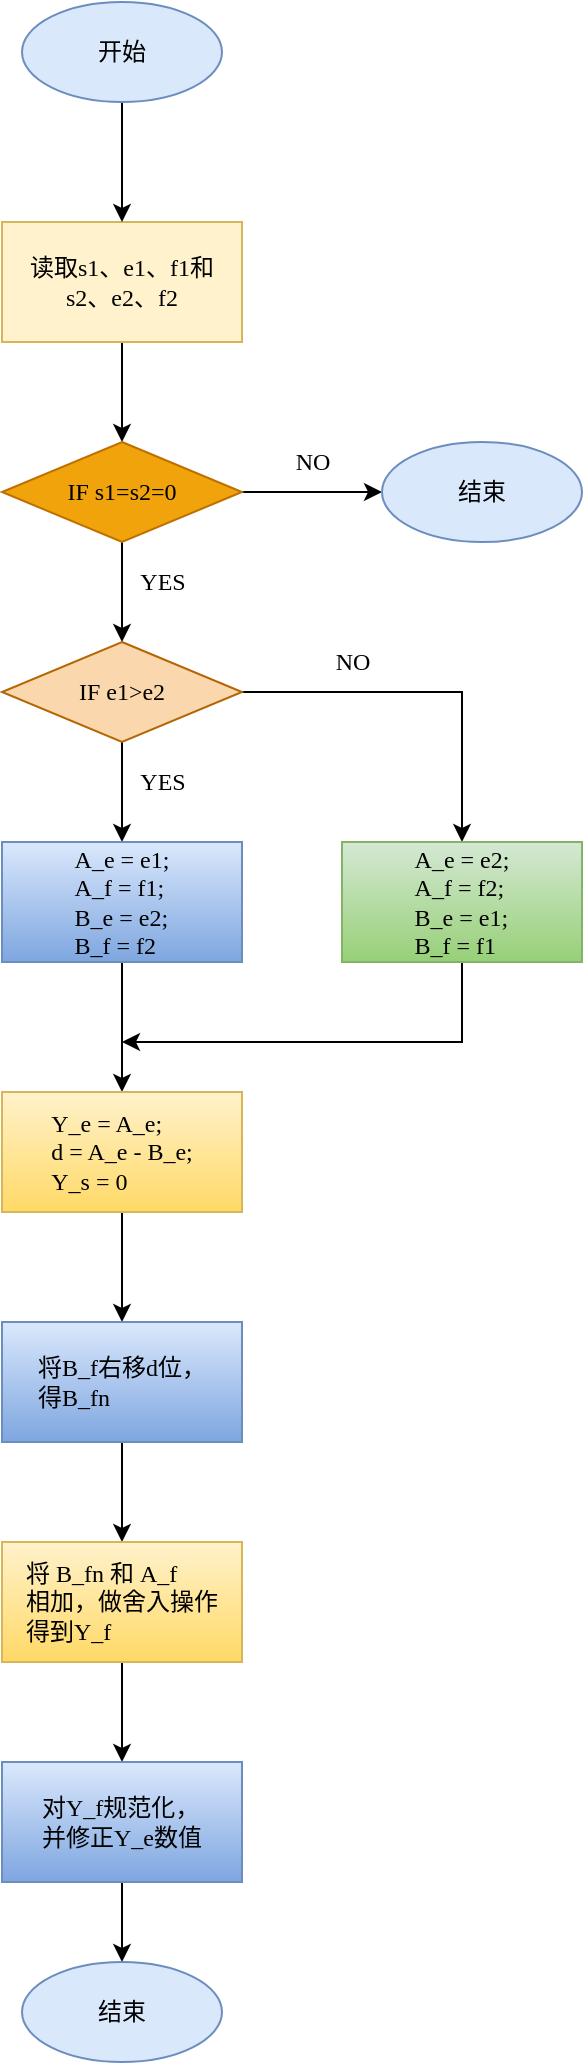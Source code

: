 <mxfile version="14.6.13" type="device" pages="3"><diagram id="uxfFzszwi54M30pBVf3d" name="加法器"><mxGraphModel dx="905" dy="672" grid="1" gridSize="10" guides="1" tooltips="1" connect="1" arrows="1" fold="1" page="1" pageScale="1" pageWidth="827" pageHeight="1169" math="0" shadow="0"><root><mxCell id="0"/><mxCell id="1" parent="0"/><mxCell id="9AxlJgv7MQp9vEivhyDV-3" style="edgeStyle=orthogonalEdgeStyle;rounded=0;orthogonalLoop=1;jettySize=auto;html=1;exitX=0.5;exitY=1;exitDx=0;exitDy=0;entryX=0.5;entryY=0;entryDx=0;entryDy=0;entryPerimeter=0;fontFamily=Times New Roman;" edge="1" parent="1" source="9AxlJgv7MQp9vEivhyDV-1" target="9AxlJgv7MQp9vEivhyDV-2"><mxGeometry relative="1" as="geometry"/></mxCell><mxCell id="9AxlJgv7MQp9vEivhyDV-1" value="&lt;font face=&quot;宋体&quot;&gt;读取&lt;/font&gt;s1、e1、f1&lt;font face=&quot;宋体&quot;&gt;和&lt;/font&gt;&lt;br&gt;s2、e2、f2" style="rounded=0;whiteSpace=wrap;html=1;fillColor=#fff2cc;strokeColor=#d6b656;fontFamily=Times New Roman;" vertex="1" parent="1"><mxGeometry x="320" y="150" width="120" height="60" as="geometry"/></mxCell><mxCell id="9AxlJgv7MQp9vEivhyDV-8" style="edgeStyle=orthogonalEdgeStyle;rounded=0;orthogonalLoop=1;jettySize=auto;html=1;exitX=0.5;exitY=1;exitDx=0;exitDy=0;exitPerimeter=0;entryX=0.5;entryY=0;entryDx=0;entryDy=0;entryPerimeter=0;fontFamily=Times New Roman;" edge="1" parent="1" source="9AxlJgv7MQp9vEivhyDV-2" target="9AxlJgv7MQp9vEivhyDV-6"><mxGeometry relative="1" as="geometry"/></mxCell><mxCell id="9AxlJgv7MQp9vEivhyDV-28" style="edgeStyle=orthogonalEdgeStyle;rounded=0;orthogonalLoop=1;jettySize=auto;html=1;exitX=1;exitY=0.5;exitDx=0;exitDy=0;exitPerimeter=0;entryX=0;entryY=0.5;entryDx=0;entryDy=0;fontFamily=Times New Roman;" edge="1" parent="1" source="9AxlJgv7MQp9vEivhyDV-2" target="9AxlJgv7MQp9vEivhyDV-27"><mxGeometry relative="1" as="geometry"/></mxCell><mxCell id="9AxlJgv7MQp9vEivhyDV-2" value="IF s1=s2=0" style="strokeWidth=1;html=1;shape=mxgraph.flowchart.decision;whiteSpace=wrap;fillColor=#f0a30a;strokeColor=#BD7000;fontColor=#000000;fontFamily=Times New Roman;" vertex="1" parent="1"><mxGeometry x="320" y="260" width="120" height="50" as="geometry"/></mxCell><mxCell id="9AxlJgv7MQp9vEivhyDV-19" style="edgeStyle=orthogonalEdgeStyle;rounded=0;orthogonalLoop=1;jettySize=auto;html=1;exitX=0.5;exitY=1;exitDx=0;exitDy=0;entryX=0.5;entryY=0;entryDx=0;entryDy=0;fontFamily=Times New Roman;" edge="1" parent="1" source="9AxlJgv7MQp9vEivhyDV-5" target="9AxlJgv7MQp9vEivhyDV-1"><mxGeometry relative="1" as="geometry"/></mxCell><mxCell id="9AxlJgv7MQp9vEivhyDV-5" value="开始" style="ellipse;whiteSpace=wrap;html=1;strokeWidth=1;fillColor=#dae8fc;strokeColor=#6c8ebf;fontFamily=宋体;" vertex="1" parent="1"><mxGeometry x="330" y="40" width="100" height="50" as="geometry"/></mxCell><mxCell id="9AxlJgv7MQp9vEivhyDV-9" style="edgeStyle=orthogonalEdgeStyle;rounded=0;orthogonalLoop=1;jettySize=auto;html=1;exitX=0.5;exitY=1;exitDx=0;exitDy=0;exitPerimeter=0;entryX=0.5;entryY=0;entryDx=0;entryDy=0;fontFamily=Times New Roman;" edge="1" parent="1" source="9AxlJgv7MQp9vEivhyDV-6" target="9AxlJgv7MQp9vEivhyDV-7"><mxGeometry relative="1" as="geometry"/></mxCell><mxCell id="9AxlJgv7MQp9vEivhyDV-11" style="edgeStyle=orthogonalEdgeStyle;rounded=0;orthogonalLoop=1;jettySize=auto;html=1;exitX=1;exitY=0.5;exitDx=0;exitDy=0;exitPerimeter=0;entryX=0.5;entryY=0;entryDx=0;entryDy=0;fontFamily=Times New Roman;" edge="1" parent="1" source="9AxlJgv7MQp9vEivhyDV-6" target="9AxlJgv7MQp9vEivhyDV-10"><mxGeometry relative="1" as="geometry"/></mxCell><mxCell id="9AxlJgv7MQp9vEivhyDV-6" value="IF e1&amp;gt;e2" style="strokeWidth=1;html=1;shape=mxgraph.flowchart.decision;whiteSpace=wrap;fillColor=#fad7ac;strokeColor=#b46504;fontFamily=Times New Roman;" vertex="1" parent="1"><mxGeometry x="320" y="360" width="120" height="50" as="geometry"/></mxCell><mxCell id="9AxlJgv7MQp9vEivhyDV-20" style="edgeStyle=orthogonalEdgeStyle;rounded=0;orthogonalLoop=1;jettySize=auto;html=1;exitX=0.5;exitY=1;exitDx=0;exitDy=0;entryX=0.5;entryY=0;entryDx=0;entryDy=0;fontFamily=Times New Roman;" edge="1" parent="1" source="9AxlJgv7MQp9vEivhyDV-7" target="9AxlJgv7MQp9vEivhyDV-14"><mxGeometry relative="1" as="geometry"/></mxCell><mxCell id="9AxlJgv7MQp9vEivhyDV-7" value="&lt;div style=&quot;text-align: left&quot;&gt;&lt;span&gt;A_e = e1;&lt;/span&gt;&lt;/div&gt;&lt;div style=&quot;text-align: left&quot;&gt;&lt;span&gt;A_f = f1;&lt;/span&gt;&lt;/div&gt;&lt;div style=&quot;text-align: left&quot;&gt;&lt;span&gt;B_e = e2;&lt;/span&gt;&lt;/div&gt;&lt;div style=&quot;text-align: left&quot;&gt;B_f = f2&lt;/div&gt;" style="rounded=0;whiteSpace=wrap;html=1;fillColor=#dae8fc;strokeColor=#6c8ebf;gradientColor=#7ea6e0;fontFamily=Times New Roman;" vertex="1" parent="1"><mxGeometry x="320" y="460" width="120" height="60" as="geometry"/></mxCell><mxCell id="9AxlJgv7MQp9vEivhyDV-21" style="edgeStyle=orthogonalEdgeStyle;rounded=0;orthogonalLoop=1;jettySize=auto;html=1;exitX=0.5;exitY=1;exitDx=0;exitDy=0;fontFamily=Times New Roman;" edge="1" parent="1" source="9AxlJgv7MQp9vEivhyDV-10"><mxGeometry relative="1" as="geometry"><mxPoint x="380" y="560" as="targetPoint"/><Array as="points"><mxPoint x="550" y="560"/></Array></mxGeometry></mxCell><mxCell id="9AxlJgv7MQp9vEivhyDV-10" value="&lt;div style=&quot;text-align: left&quot;&gt;&lt;span&gt;A_e = e2;&lt;/span&gt;&lt;/div&gt;&lt;div style=&quot;text-align: left&quot;&gt;&lt;span&gt;A_f = f2;&lt;/span&gt;&lt;/div&gt;&lt;div style=&quot;text-align: left&quot;&gt;&lt;span&gt;B_e = e1;&lt;/span&gt;&lt;/div&gt;&lt;div style=&quot;text-align: left&quot;&gt;B_f = f1&lt;/div&gt;" style="rounded=0;whiteSpace=wrap;html=1;gradientColor=#97d077;fillColor=#d5e8d4;strokeColor=#82b366;fontFamily=Times New Roman;" vertex="1" parent="1"><mxGeometry x="490" y="460" width="120" height="60" as="geometry"/></mxCell><mxCell id="9AxlJgv7MQp9vEivhyDV-12" value="YES" style="text;html=1;align=center;verticalAlign=middle;resizable=0;points=[];autosize=1;strokeColor=none;fontFamily=Times New Roman;" vertex="1" parent="1"><mxGeometry x="380" y="420" width="40" height="20" as="geometry"/></mxCell><mxCell id="9AxlJgv7MQp9vEivhyDV-13" value="NO" style="text;html=1;align=center;verticalAlign=middle;resizable=0;points=[];autosize=1;strokeColor=none;fontFamily=Times New Roman;" vertex="1" parent="1"><mxGeometry x="480" y="360" width="30" height="20" as="geometry"/></mxCell><mxCell id="9AxlJgv7MQp9vEivhyDV-22" style="edgeStyle=orthogonalEdgeStyle;rounded=0;orthogonalLoop=1;jettySize=auto;html=1;entryX=0.5;entryY=0;entryDx=0;entryDy=0;fontFamily=Times New Roman;" edge="1" parent="1" source="9AxlJgv7MQp9vEivhyDV-14" target="9AxlJgv7MQp9vEivhyDV-15"><mxGeometry relative="1" as="geometry"/></mxCell><mxCell id="9AxlJgv7MQp9vEivhyDV-14" value="&lt;div style=&quot;text-align: left&quot;&gt;&lt;span&gt;Y_e = A_e;&lt;/span&gt;&lt;/div&gt;&lt;div style=&quot;text-align: left&quot;&gt;&lt;span&gt;d = A_e - B_e;&lt;/span&gt;&lt;/div&gt;&lt;div style=&quot;text-align: left&quot;&gt;&lt;span&gt;Y_s = 0&lt;/span&gt;&lt;/div&gt;" style="rounded=0;whiteSpace=wrap;html=1;gradientColor=#ffd966;fillColor=#fff2cc;strokeColor=#d6b656;fontFamily=Times New Roman;" vertex="1" parent="1"><mxGeometry x="320" y="585" width="120" height="60" as="geometry"/></mxCell><mxCell id="9AxlJgv7MQp9vEivhyDV-23" style="edgeStyle=orthogonalEdgeStyle;rounded=0;orthogonalLoop=1;jettySize=auto;html=1;exitX=0.5;exitY=1;exitDx=0;exitDy=0;entryX=0.5;entryY=0;entryDx=0;entryDy=0;fontFamily=Times New Roman;" edge="1" parent="1" source="9AxlJgv7MQp9vEivhyDV-15" target="9AxlJgv7MQp9vEivhyDV-16"><mxGeometry relative="1" as="geometry"/></mxCell><mxCell id="9AxlJgv7MQp9vEivhyDV-15" value="&lt;div style=&quot;text-align: left&quot;&gt;&lt;font face=&quot;宋体&quot;&gt;将&lt;/font&gt;B_f&lt;font face=&quot;宋体&quot;&gt;右移&lt;/font&gt;d&lt;font face=&quot;宋体&quot;&gt;位&lt;/font&gt;，&lt;/div&gt;&lt;div style=&quot;text-align: left&quot;&gt;&lt;font face=&quot;宋体&quot;&gt;得&lt;/font&gt;B_fn&lt;/div&gt;" style="rounded=0;whiteSpace=wrap;html=1;gradientColor=#7ea6e0;fillColor=#dae8fc;strokeColor=#6c8ebf;fontFamily=Times New Roman;" vertex="1" parent="1"><mxGeometry x="320" y="700" width="120" height="60" as="geometry"/></mxCell><mxCell id="9AxlJgv7MQp9vEivhyDV-24" style="edgeStyle=orthogonalEdgeStyle;rounded=0;orthogonalLoop=1;jettySize=auto;html=1;exitX=0.5;exitY=1;exitDx=0;exitDy=0;entryX=0.5;entryY=0;entryDx=0;entryDy=0;fontFamily=Times New Roman;" edge="1" parent="1" source="9AxlJgv7MQp9vEivhyDV-16" target="9AxlJgv7MQp9vEivhyDV-17"><mxGeometry relative="1" as="geometry"/></mxCell><mxCell id="9AxlJgv7MQp9vEivhyDV-16" value="&lt;div style=&quot;text-align: left&quot;&gt;&lt;font face=&quot;宋体&quot;&gt;将&lt;/font&gt; B_fn &lt;font face=&quot;宋体&quot;&gt;和&lt;/font&gt; A_f&amp;nbsp;&lt;/div&gt;&lt;div style=&quot;text-align: left&quot;&gt;&lt;font face=&quot;宋体&quot;&gt;相加&lt;/font&gt;，&lt;span&gt;&lt;font face=&quot;宋体&quot;&gt;做舍入操作&lt;/font&gt;&lt;/span&gt;&lt;/div&gt;&lt;div style=&quot;text-align: left&quot;&gt;&lt;font face=&quot;宋体&quot;&gt;得到&lt;/font&gt;Y_f&lt;/div&gt;" style="rounded=0;whiteSpace=wrap;html=1;gradientColor=#ffd966;fillColor=#fff2cc;strokeColor=#d6b656;fontFamily=Times New Roman;" vertex="1" parent="1"><mxGeometry x="320" y="810" width="120" height="60" as="geometry"/></mxCell><mxCell id="9AxlJgv7MQp9vEivhyDV-25" style="edgeStyle=orthogonalEdgeStyle;rounded=0;orthogonalLoop=1;jettySize=auto;html=1;exitX=0.5;exitY=1;exitDx=0;exitDy=0;entryX=0.5;entryY=0;entryDx=0;entryDy=0;fontFamily=Times New Roman;" edge="1" parent="1" source="9AxlJgv7MQp9vEivhyDV-17" target="9AxlJgv7MQp9vEivhyDV-18"><mxGeometry relative="1" as="geometry"/></mxCell><mxCell id="9AxlJgv7MQp9vEivhyDV-17" value="&lt;div style=&quot;text-align: left&quot;&gt;&lt;font face=&quot;宋体&quot;&gt;对&lt;/font&gt;Y_f&lt;font face=&quot;宋体&quot;&gt;规范化&lt;/font&gt;，&lt;/div&gt;&lt;div style=&quot;text-align: left&quot;&gt;&lt;font face=&quot;宋体&quot;&gt;并修正&lt;/font&gt;Y_e&lt;font face=&quot;宋体&quot;&gt;数值&lt;/font&gt;&lt;/div&gt;" style="rounded=0;whiteSpace=wrap;html=1;gradientColor=#7ea6e0;fillColor=#dae8fc;strokeColor=#6c8ebf;fontFamily=Times New Roman;" vertex="1" parent="1"><mxGeometry x="320" y="920" width="120" height="60" as="geometry"/></mxCell><mxCell id="9AxlJgv7MQp9vEivhyDV-18" value="结束" style="ellipse;whiteSpace=wrap;html=1;strokeWidth=1;fillColor=#dae8fc;strokeColor=#6c8ebf;fontFamily=宋体;" vertex="1" parent="1"><mxGeometry x="330" y="1020" width="100" height="50" as="geometry"/></mxCell><mxCell id="9AxlJgv7MQp9vEivhyDV-26" value="YES" style="text;html=1;align=center;verticalAlign=middle;resizable=0;points=[];autosize=1;strokeColor=none;fontFamily=Times New Roman;" vertex="1" parent="1"><mxGeometry x="380" y="320" width="40" height="20" as="geometry"/></mxCell><mxCell id="9AxlJgv7MQp9vEivhyDV-27" value="结束" style="ellipse;whiteSpace=wrap;html=1;strokeWidth=1;fillColor=#dae8fc;strokeColor=#6c8ebf;fontFamily=宋体;" vertex="1" parent="1"><mxGeometry x="510" y="260" width="100" height="50" as="geometry"/></mxCell><mxCell id="9AxlJgv7MQp9vEivhyDV-29" value="NO" style="text;html=1;align=center;verticalAlign=middle;resizable=0;points=[];autosize=1;strokeColor=none;fontFamily=Times New Roman;" vertex="1" parent="1"><mxGeometry x="460" y="260" width="30" height="20" as="geometry"/></mxCell></root></mxGraphModel></diagram><diagram id="4FAd0KQdYvnbZPSqvtey" name="FPGA非相参"><mxGraphModel dx="905" dy="672" grid="1" gridSize="10" guides="1" tooltips="1" connect="1" arrows="1" fold="1" page="1" pageScale="1" pageWidth="827" pageHeight="1169" math="0" shadow="0"><root><mxCell id="x7FJ_SdOghpkXbZFqocr-0"/><mxCell id="x7FJ_SdOghpkXbZFqocr-1" parent="x7FJ_SdOghpkXbZFqocr-0"/><mxCell id="fGZprraynzAidi81lUwA-5" style="edgeStyle=orthogonalEdgeStyle;rounded=0;orthogonalLoop=1;jettySize=auto;html=1;exitX=0.5;exitY=1;exitDx=0;exitDy=0;entryX=0.5;entryY=0;entryDx=0;entryDy=0;fontFamily=Times New Roman;" edge="1" parent="x7FJ_SdOghpkXbZFqocr-1" source="W1B2mB-wxLCnKv9myrKR-0" target="W1B2mB-wxLCnKv9myrKR-1"><mxGeometry relative="1" as="geometry"/></mxCell><mxCell id="W1B2mB-wxLCnKv9myrKR-0" value="&lt;div style=&quot;text-align: left&quot;&gt;&lt;font&gt;ROM&lt;font face=&quot;宋体&quot;&gt;输出数据&lt;/font&gt;&lt;/font&gt;&lt;/div&gt;" style="rounded=0;whiteSpace=wrap;html=1;gradientColor=#7ea6e0;fillColor=#dae8fc;strokeColor=#6c8ebf;fontFamily=Times New Roman;" vertex="1" parent="x7FJ_SdOghpkXbZFqocr-1"><mxGeometry x="310" y="160" width="120" height="60" as="geometry"/></mxCell><mxCell id="fGZprraynzAidi81lUwA-4" style="edgeStyle=orthogonalEdgeStyle;rounded=0;orthogonalLoop=1;jettySize=auto;html=1;exitX=0.5;exitY=1;exitDx=0;exitDy=0;entryX=0.5;entryY=0;entryDx=0;entryDy=0;fontFamily=Times New Roman;" edge="1" parent="x7FJ_SdOghpkXbZFqocr-1" source="W1B2mB-wxLCnKv9myrKR-1" target="W1B2mB-wxLCnKv9myrKR-2"><mxGeometry relative="1" as="geometry"/></mxCell><mxCell id="W1B2mB-wxLCnKv9myrKR-1" value="&lt;div style=&quot;text-align: left&quot;&gt;&lt;font&gt;累加&lt;font face=&quot;Times New Roman&quot;&gt;8&lt;/font&gt;个点数据&lt;/font&gt;&lt;/div&gt;" style="rounded=0;whiteSpace=wrap;html=1;gradientColor=#ffd966;fillColor=#fff2cc;strokeColor=#d6b656;fontFamily=宋体;" vertex="1" parent="x7FJ_SdOghpkXbZFqocr-1"><mxGeometry x="310" y="260" width="120" height="60" as="geometry"/></mxCell><mxCell id="fGZprraynzAidi81lUwA-3" style="edgeStyle=orthogonalEdgeStyle;rounded=0;orthogonalLoop=1;jettySize=auto;html=1;exitX=0.5;exitY=1;exitDx=0;exitDy=0;entryX=0.5;entryY=0;entryDx=0;entryDy=0;fontFamily=Times New Roman;" edge="1" parent="x7FJ_SdOghpkXbZFqocr-1" source="W1B2mB-wxLCnKv9myrKR-2" target="W1B2mB-wxLCnKv9myrKR-3"><mxGeometry relative="1" as="geometry"/></mxCell><mxCell id="W1B2mB-wxLCnKv9myrKR-2" value="&lt;div style=&quot;text-align: left&quot;&gt;&lt;font&gt;处理累加和&lt;/font&gt;&lt;/div&gt;" style="rounded=0;whiteSpace=wrap;html=1;gradientColor=#7ea6e0;fillColor=#dae8fc;strokeColor=#6c8ebf;fontFamily=宋体;" vertex="1" parent="x7FJ_SdOghpkXbZFqocr-1"><mxGeometry x="310" y="360" width="120" height="60" as="geometry"/></mxCell><mxCell id="fGZprraynzAidi81lUwA-2" style="edgeStyle=orthogonalEdgeStyle;rounded=0;orthogonalLoop=1;jettySize=auto;html=1;exitX=0.5;exitY=1;exitDx=0;exitDy=0;entryX=0.5;entryY=0;entryDx=0;entryDy=0;entryPerimeter=0;fontFamily=Times New Roman;" edge="1" parent="x7FJ_SdOghpkXbZFqocr-1" source="W1B2mB-wxLCnKv9myrKR-3" target="fGZprraynzAidi81lUwA-0"><mxGeometry relative="1" as="geometry"/></mxCell><mxCell id="W1B2mB-wxLCnKv9myrKR-3" value="&lt;div style=&quot;text-align: left&quot;&gt;&lt;font&gt;计算平均值&lt;/font&gt;&lt;/div&gt;" style="rounded=0;whiteSpace=wrap;html=1;gradientColor=#ffd966;fillColor=#fff2cc;strokeColor=#d6b656;fontFamily=宋体;" vertex="1" parent="x7FJ_SdOghpkXbZFqocr-1"><mxGeometry x="310" y="460" width="120" height="60" as="geometry"/></mxCell><mxCell id="fGZprraynzAidi81lUwA-6" style="edgeStyle=orthogonalEdgeStyle;rounded=0;orthogonalLoop=1;jettySize=auto;html=1;exitX=0.5;exitY=1;exitDx=0;exitDy=0;entryX=0.5;entryY=0;entryDx=0;entryDy=0;fontFamily=Times New Roman;" edge="1" parent="x7FJ_SdOghpkXbZFqocr-1" source="FpNh4qoYWsmEtD-xYmJG-0" target="W1B2mB-wxLCnKv9myrKR-0"><mxGeometry relative="1" as="geometry"/></mxCell><mxCell id="FpNh4qoYWsmEtD-xYmJG-0" value="开始" style="ellipse;whiteSpace=wrap;html=1;strokeWidth=1;fillColor=#dae8fc;strokeColor=#6c8ebf;fontFamily=宋体;" vertex="1" parent="x7FJ_SdOghpkXbZFqocr-1"><mxGeometry x="320" y="70" width="100" height="50" as="geometry"/></mxCell><mxCell id="lNWMdzW78wcdQlncA4c4-0" value="结束" style="ellipse;whiteSpace=wrap;html=1;strokeWidth=1;fillColor=#dae8fc;strokeColor=#6c8ebf;fontFamily=宋体;" vertex="1" parent="x7FJ_SdOghpkXbZFqocr-1"><mxGeometry x="320" y="650" width="100" height="50" as="geometry"/></mxCell><mxCell id="fGZprraynzAidi81lUwA-1" style="edgeStyle=orthogonalEdgeStyle;rounded=0;orthogonalLoop=1;jettySize=auto;html=1;exitX=0.5;exitY=1;exitDx=0;exitDy=0;exitPerimeter=0;entryX=0.5;entryY=0;entryDx=0;entryDy=0;fontFamily=Times New Roman;" edge="1" parent="x7FJ_SdOghpkXbZFqocr-1" source="fGZprraynzAidi81lUwA-0" target="lNWMdzW78wcdQlncA4c4-0"><mxGeometry relative="1" as="geometry"/></mxCell><mxCell id="fGZprraynzAidi81lUwA-7" style="edgeStyle=orthogonalEdgeStyle;rounded=0;orthogonalLoop=1;jettySize=auto;html=1;exitX=1;exitY=0.5;exitDx=0;exitDy=0;exitPerimeter=0;entryX=1;entryY=0.5;entryDx=0;entryDy=0;fontFamily=Times New Roman;" edge="1" parent="x7FJ_SdOghpkXbZFqocr-1" source="fGZprraynzAidi81lUwA-0" target="W1B2mB-wxLCnKv9myrKR-0"><mxGeometry relative="1" as="geometry"><Array as="points"><mxPoint x="480" y="585"/><mxPoint x="480" y="190"/></Array></mxGeometry></mxCell><mxCell id="fGZprraynzAidi81lUwA-0" value="IF N&amp;gt;=1000" style="strokeWidth=1;html=1;shape=mxgraph.flowchart.decision;whiteSpace=wrap;fillColor=#fad7ac;strokeColor=#b46504;fontFamily=Times New Roman;" vertex="1" parent="x7FJ_SdOghpkXbZFqocr-1"><mxGeometry x="310" y="560" width="120" height="50" as="geometry"/></mxCell><mxCell id="fGZprraynzAidi81lUwA-8" value="YES" style="text;html=1;align=center;verticalAlign=middle;resizable=0;points=[];autosize=1;strokeColor=none;fontFamily=Times New Roman;" vertex="1" parent="x7FJ_SdOghpkXbZFqocr-1"><mxGeometry x="365" y="620" width="40" height="20" as="geometry"/></mxCell><mxCell id="fGZprraynzAidi81lUwA-9" value="NO" style="text;html=1;align=center;verticalAlign=middle;resizable=0;points=[];autosize=1;strokeColor=none;fontFamily=Times New Roman;" vertex="1" parent="x7FJ_SdOghpkXbZFqocr-1"><mxGeometry x="435" y="560" width="30" height="20" as="geometry"/></mxCell></root></mxGraphModel></diagram><diagram id="sO7Okem8zCl0MUQL4D7H" name="带噪回波流程图"><mxGraphModel dx="517" dy="384" grid="1" gridSize="10" guides="1" tooltips="1" connect="1" arrows="1" fold="1" page="1" pageScale="1" pageWidth="827" pageHeight="1169" math="0" shadow="0"><root><mxCell id="tYCqTVv9-T7vrFeVNwx2-0"/><mxCell id="tYCqTVv9-T7vrFeVNwx2-1" parent="tYCqTVv9-T7vrFeVNwx2-0"/><mxCell id="jfqlMVBkox4EMVBpdn64-0" style="edgeStyle=orthogonalEdgeStyle;rounded=0;orthogonalLoop=1;jettySize=auto;html=1;exitX=0.5;exitY=1;exitDx=0;exitDy=0;entryX=0.5;entryY=0;entryDx=0;entryDy=0;fontFamily=Times New Roman;" edge="1" parent="tYCqTVv9-T7vrFeVNwx2-1" source="jfqlMVBkox4EMVBpdn64-1" target="jfqlMVBkox4EMVBpdn64-3"><mxGeometry relative="1" as="geometry"/></mxCell><mxCell id="jfqlMVBkox4EMVBpdn64-1" value="&lt;div style=&quot;text-align: left&quot;&gt;MATLAB&lt;font face=&quot;宋体&quot;&gt;仿真&lt;/font&gt;&lt;/div&gt;&lt;div style=&quot;text-align: left&quot;&gt;&lt;font face=&quot;宋体&quot;&gt;生成原始&lt;span&gt;数据&lt;/span&gt;&lt;/font&gt;&lt;/div&gt;" style="rounded=0;whiteSpace=wrap;html=1;gradientColor=#7ea6e0;fillColor=#dae8fc;strokeColor=#6c8ebf;fontFamily=Times New Roman;" vertex="1" parent="tYCqTVv9-T7vrFeVNwx2-1"><mxGeometry x="310" y="160" width="120" height="60" as="geometry"/></mxCell><mxCell id="jfqlMVBkox4EMVBpdn64-2" style="edgeStyle=orthogonalEdgeStyle;rounded=0;orthogonalLoop=1;jettySize=auto;html=1;exitX=0.5;exitY=1;exitDx=0;exitDy=0;entryX=0.5;entryY=0;entryDx=0;entryDy=0;fontFamily=Times New Roman;" edge="1" parent="tYCqTVv9-T7vrFeVNwx2-1" source="jfqlMVBkox4EMVBpdn64-3" target="jfqlMVBkox4EMVBpdn64-5"><mxGeometry relative="1" as="geometry"/></mxCell><mxCell id="jfqlMVBkox4EMVBpdn64-3" value="&lt;div style=&quot;text-align: left&quot;&gt;&lt;font face=&quot;宋体&quot;&gt;生成&lt;/font&gt;imf&lt;font face=&quot;宋体&quot;&gt;文件&lt;/font&gt;&lt;/div&gt;" style="rounded=0;whiteSpace=wrap;html=1;gradientColor=#ffd966;fillColor=#fff2cc;strokeColor=#d6b656;fontFamily=Times New Roman;" vertex="1" parent="tYCqTVv9-T7vrFeVNwx2-1"><mxGeometry x="310" y="260" width="120" height="60" as="geometry"/></mxCell><mxCell id="jfqlMVBkox4EMVBpdn64-5" value="&lt;div style=&quot;text-align: left&quot;&gt;&lt;font&gt;Quartus&lt;font face=&quot;宋体&quot;&gt;生成&lt;/font&gt;&lt;/font&gt;&lt;/div&gt;&lt;div style=&quot;text-align: left&quot;&gt;&lt;font&gt;Rom IP&lt;/font&gt;&lt;/div&gt;" style="rounded=0;whiteSpace=wrap;html=1;gradientColor=#7ea6e0;fillColor=#dae8fc;strokeColor=#6c8ebf;fontFamily=Times New Roman;" vertex="1" parent="tYCqTVv9-T7vrFeVNwx2-1"><mxGeometry x="310" y="360" width="120" height="60" as="geometry"/></mxCell></root></mxGraphModel></diagram></mxfile>